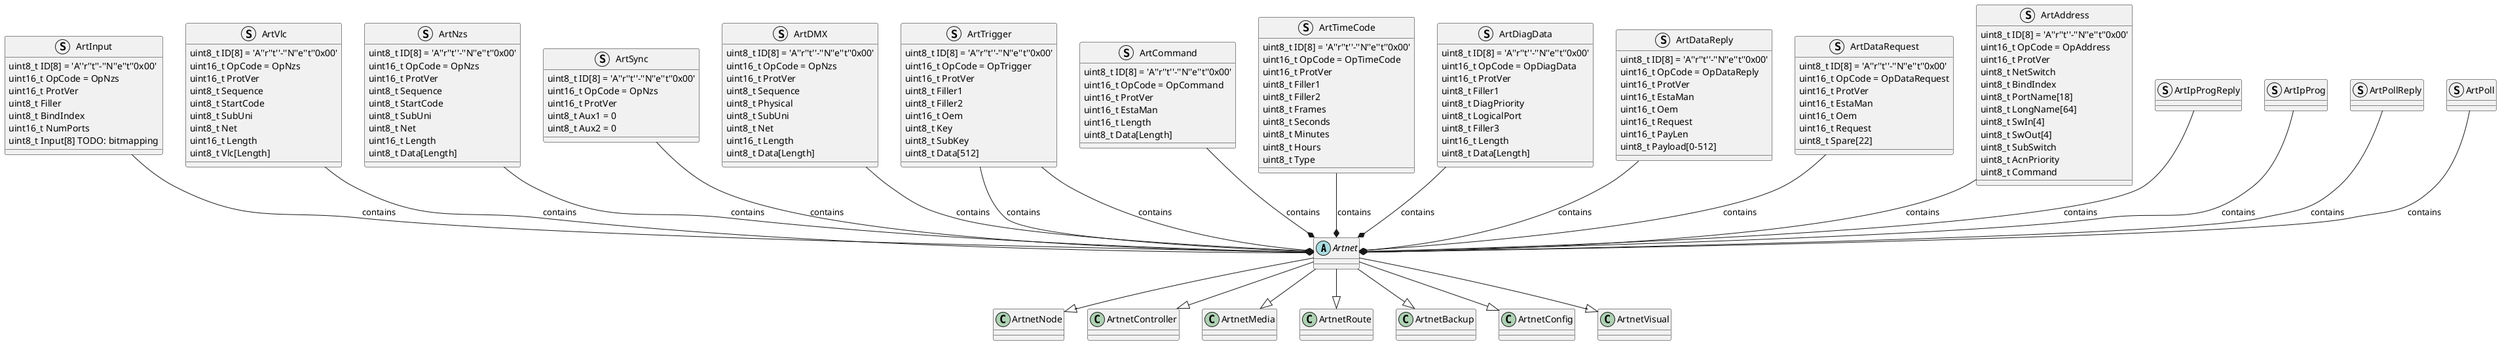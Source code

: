 @startuml classDiagram

abstract class "Artnet" as cl_artnet {
    
    
}
class "ArtnetNode" as cl_node
class "ArtnetController" as cl_controller
class "ArtnetMedia" as cl_media
class "ArtnetRoute" as cl_route
class "ArtnetBackup" as cl_backup
class "ArtnetConfig" as cl_config
class "ArtnetVisual" as cl_visual

struct "ArtPoll" as pkt_artpoll
struct "ArtPollReply" as pkt_artpollreply
struct "ArtIpProg" as pkt_artipprog
struct "ArtIpProgReply" as pkt_artipprogreply{
    
}
struct "ArtAddress" as pkt_artaddress{
    uint8_t ID[8] = 'A''r''t''-''N''e''t''0x00'
    uint16_t OpCode = OpAddress
    uint16_t ProtVer
    uint8_t NetSwitch
    uint8_t BindIndex
    uint8_t PortName[18]
    uint8_t LongName[64]
    uint8_t SwIn[4]
    uint8_t SwOut[4]
    uint8_t SubSwitch
    uint8_t AcnPriority
    uint8_t Command
}
struct "ArtDataRequest" as pkt_artdatarequest{
    uint8_t ID[8] = 'A''r''t''-''N''e''t''0x00'
    uint16_t OpCode = OpDataRequest
    uint16_t ProtVer
    uint16_t EstaMan
    uint16_t Oem
    uint16_t Request
    uint8_t Spare[22]
}
struct "ArtDataReply" as pkt_artdatareply{
    uint8_t ID[8] = 'A''r''t''-''N''e''t''0x00'
    uint16_t OpCode = OpDataReply
    uint16_t ProtVer
    uint16_t EstaMan
    uint16_t Oem
    uint16_t Request
    uint16_t PayLen
    uint8_t Payload[0-512]
}
struct "ArtDiagData" as pkt_artdiagdata{
    uint8_t ID[8] = 'A''r''t''-''N''e''t''0x00'
    uint16_t OpCode = OpDiagData
    uint16_t ProtVer
    uint8_t Filler1
    uint8_t DiagPriority
    uint8_t LogicalPort
    uint8_t Filler3
    uint16_t Length
    uint8_t Data[Length]
}
struct "ArtTimeCode" as pkt_arttimecode{
    uint8_t ID[8] = 'A''r''t''-''N''e''t''0x00'
    uint16_t OpCode = OpTimeCode
    uint16_t ProtVer
    uint8_t Filler1
    uint8_t Filler2
    uint8_t Frames
    uint8_t Seconds
    uint8_t Minutes
    uint8_t Hours
    uint8_t Type
}
struct "ArtCommand" as pkt_artcommand{
    uint8_t ID[8] = 'A''r''t''-''N''e''t''0x00'
    uint16_t OpCode = OpCommand
    uint16_t ProtVer
    uint16_t EstaMan
    uint16_t Length
    uint8_t Data[Length]
}
struct "ArtTrigger" as pkt_arttrigger{
    uint8_t ID[8] = 'A''r''t''-''N''e''t''0x00'
    uint16_t OpCode = OpTrigger
    uint16_t ProtVer
    uint8_t Filler1
    uint8_t Filler2
    uint16_t Oem
    uint8_t Key
    uint8_t SubKey
    uint8_t Data[512]
}
struct "ArtDMX" as pkt_artdmx{
    uint8_t ID[8] = 'A''r''t''-''N''e''t''0x00'
    uint16_t OpCode = OpNzs
    uint16_t ProtVer
    uint8_t Sequence
    uint8_t Physical
    uint8_t SubUni
    uint8_t Net
    uint16_t Length
    uint8_t Data[Length]
}
struct "ArtSync" as pkt_artsync{
    uint8_t ID[8] = 'A''r''t''-''N''e''t''0x00'
    uint16_t OpCode = OpNzs
    uint16_t ProtVer
    uint8_t Aux1 = 0
    uint8_t Aux2 = 0
}
struct "ArtNzs" as pkt_artnzs{
    uint8_t ID[8] = 'A''r''t''-''N''e''t''0x00'
    uint16_t OpCode = OpNzs
    uint16_t ProtVer
    uint8_t Sequence
    uint8_t StartCode
    uint8_t SubUni
    uint8_t Net
    uint16_t Length
    uint8_t Data[Length]
}
struct "ArtVlc" as pkt_artvlc{
    uint8_t ID[8] = 'A''r''t''-''N''e''t''0x00'
    uint16_t OpCode = OpNzs
    uint16_t ProtVer
    uint8_t Sequence
    uint8_t StartCode
    uint8_t SubUni
    uint8_t Net
    uint16_t Length
    uint8_t Vlc[Length]
}
struct "ArtInput" as pkt_artinput{
    uint8_t ID[8] = 'A''r''t''-''N''e''t''0x00'
    uint16_t OpCode = OpNzs
    uint16_t ProtVer
    uint8_t Filler
    uint8_t BindIndex
    uint16_t NumPorts
    uint8_t Input[8] TODO: bitmapping
}



cl_artnet --|> cl_node
cl_artnet --|> cl_controller
cl_artnet --|> cl_media
cl_artnet --|> cl_route
cl_artnet --|> cl_backup
cl_artnet --|> cl_config
cl_artnet --|> cl_visual


cl_artnet *-u- pkt_artpoll : contains
cl_artnet *-u- pkt_artpollreply : contains
cl_artnet *-u- pkt_artipprog : contains
cl_artnet *-u- pkt_artipprogreply : contains
cl_artnet *-u- pkt_artaddress : contains
cl_artnet *-u- pkt_artdatarequest : contains
cl_artnet *-u- pkt_artdatareply : contains
cl_artnet *-u- pkt_artdiagdata : contains
cl_artnet *-u- pkt_arttimecode : contains
cl_artnet *-u- pkt_artcommand : contains
cl_artnet *-u- pkt_arttrigger : contains
cl_artnet *-u- pkt_arttrigger : contains
cl_artnet *-u- pkt_artdmx : contains
cl_artnet *-u- pkt_artsync : contains
cl_artnet *-u- pkt_artnzs : contains
cl_artnet *-u- pkt_artvlc : contains
cl_artnet *-u- pkt_artinput : contains



@enduml